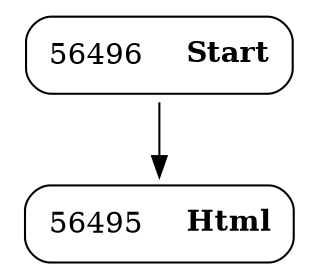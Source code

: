 digraph ast {
node [shape=none];
56496 [label=<<TABLE border='1' cellspacing='0' cellpadding='10' style='rounded' ><TR><TD border='0'>56496</TD><TD border='0'><B>Start</B></TD></TR></TABLE>>];
56496 -> 56495 [weight=2];
56495 [label=<<TABLE border='1' cellspacing='0' cellpadding='10' style='rounded' ><TR><TD border='0'>56495</TD><TD border='0'><B>Html</B></TD></TR></TABLE>>];
}
